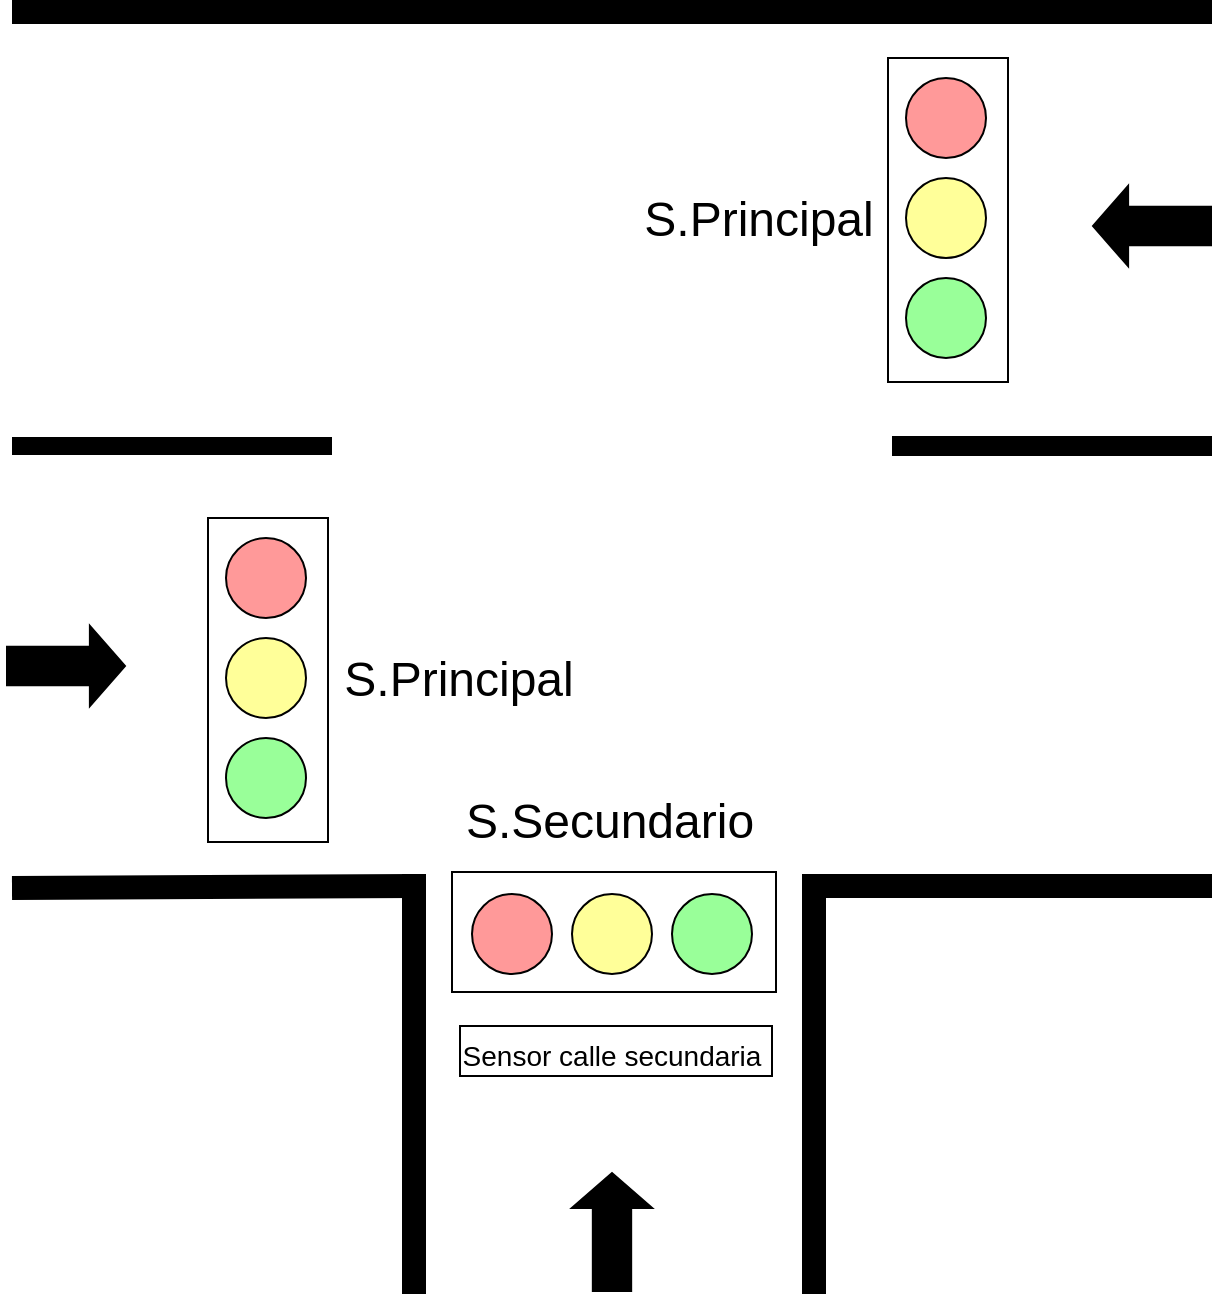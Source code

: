 <mxfile version="24.7.8">
  <diagram name="Page-1" id="KiQNG-5v_GEv6hN5VsIU">
    <mxGraphModel dx="1420" dy="824" grid="1" gridSize="10" guides="1" tooltips="1" connect="1" arrows="1" fold="1" page="1" pageScale="1" pageWidth="827" pageHeight="1169" math="0" shadow="0">
      <root>
        <mxCell id="0" />
        <mxCell id="1" parent="0" />
        <mxCell id="ipIM1DIU9-tNFwy6F7MK-1" value="" style="endArrow=none;html=1;rounded=0;strokeWidth=12;" parent="1" edge="1">
          <mxGeometry width="50" height="50" relative="1" as="geometry">
            <mxPoint x="120" y="243" as="sourcePoint" />
            <mxPoint x="720" y="243" as="targetPoint" />
          </mxGeometry>
        </mxCell>
        <mxCell id="ipIM1DIU9-tNFwy6F7MK-3" value="" style="endArrow=none;html=1;rounded=0;strokeWidth=12;" parent="1" edge="1">
          <mxGeometry width="50" height="50" relative="1" as="geometry">
            <mxPoint x="120" y="681" as="sourcePoint" />
            <mxPoint x="322" y="680" as="targetPoint" />
          </mxGeometry>
        </mxCell>
        <mxCell id="ipIM1DIU9-tNFwy6F7MK-4" value="" style="endArrow=none;html=1;rounded=0;strokeWidth=12;" parent="1" edge="1">
          <mxGeometry width="50" height="50" relative="1" as="geometry">
            <mxPoint x="321" y="884" as="sourcePoint" />
            <mxPoint x="321" y="674" as="targetPoint" />
          </mxGeometry>
        </mxCell>
        <mxCell id="ipIM1DIU9-tNFwy6F7MK-5" value="" style="endArrow=none;html=1;rounded=0;strokeWidth=12;" parent="1" edge="1">
          <mxGeometry width="50" height="50" relative="1" as="geometry">
            <mxPoint x="521" y="884" as="sourcePoint" />
            <mxPoint x="521" y="674" as="targetPoint" />
          </mxGeometry>
        </mxCell>
        <mxCell id="ipIM1DIU9-tNFwy6F7MK-6" value="" style="endArrow=none;html=1;rounded=0;strokeWidth=12;" parent="1" edge="1">
          <mxGeometry width="50" height="50" relative="1" as="geometry">
            <mxPoint x="521" y="680" as="sourcePoint" />
            <mxPoint x="720" y="680" as="targetPoint" />
          </mxGeometry>
        </mxCell>
        <mxCell id="ipIM1DIU9-tNFwy6F7MK-33" value="" style="group;fillColor=#99FF99;" parent="1" vertex="1" connectable="0">
          <mxGeometry x="340" y="673" width="162" height="60" as="geometry" />
        </mxCell>
        <mxCell id="ipIM1DIU9-tNFwy6F7MK-34" value="" style="rounded=0;whiteSpace=wrap;html=1;" parent="ipIM1DIU9-tNFwy6F7MK-33" vertex="1">
          <mxGeometry width="162" height="60" as="geometry" />
        </mxCell>
        <mxCell id="ipIM1DIU9-tNFwy6F7MK-35" value="" style="ellipse;whiteSpace=wrap;html=1;aspect=fixed;fillColor=#FFFF99;" parent="ipIM1DIU9-tNFwy6F7MK-33" vertex="1">
          <mxGeometry x="60" y="11" width="40" height="40" as="geometry" />
        </mxCell>
        <mxCell id="ipIM1DIU9-tNFwy6F7MK-36" value="" style="ellipse;whiteSpace=wrap;html=1;aspect=fixed;fillColor=#99FF99;" parent="ipIM1DIU9-tNFwy6F7MK-33" vertex="1">
          <mxGeometry x="110" y="11" width="40" height="40" as="geometry" />
        </mxCell>
        <mxCell id="ipIM1DIU9-tNFwy6F7MK-37" value="" style="ellipse;whiteSpace=wrap;html=1;aspect=fixed;fillColor=#FF9999;" parent="ipIM1DIU9-tNFwy6F7MK-33" vertex="1">
          <mxGeometry x="10" y="11" width="40" height="40" as="geometry" />
        </mxCell>
        <mxCell id="ipIM1DIU9-tNFwy6F7MK-38" value="" style="group;rotation=90;" parent="1" vertex="1" connectable="0">
          <mxGeometry x="167" y="547" width="162" height="60" as="geometry" />
        </mxCell>
        <mxCell id="ipIM1DIU9-tNFwy6F7MK-32" value="" style="group;fillColor=#99FF99;container=0;rotation=90;" parent="ipIM1DIU9-tNFwy6F7MK-38" vertex="1" connectable="0">
          <mxGeometry width="162" height="60" as="geometry" />
        </mxCell>
        <mxCell id="ipIM1DIU9-tNFwy6F7MK-28" value="" style="rounded=0;whiteSpace=wrap;html=1;container=0;rotation=90;" parent="ipIM1DIU9-tNFwy6F7MK-38" vertex="1">
          <mxGeometry width="162" height="60" as="geometry" />
        </mxCell>
        <mxCell id="ipIM1DIU9-tNFwy6F7MK-29" value="" style="ellipse;whiteSpace=wrap;html=1;aspect=fixed;fillColor=#FFFF99;container=0;rotation=90;" parent="ipIM1DIU9-tNFwy6F7MK-38" vertex="1">
          <mxGeometry x="60" y="9" width="40" height="40" as="geometry" />
        </mxCell>
        <mxCell id="ipIM1DIU9-tNFwy6F7MK-30" value="" style="ellipse;whiteSpace=wrap;html=1;aspect=fixed;fillColor=#99FF99;container=0;rotation=90;" parent="ipIM1DIU9-tNFwy6F7MK-38" vertex="1">
          <mxGeometry x="60" y="59" width="40" height="40" as="geometry" />
        </mxCell>
        <mxCell id="ipIM1DIU9-tNFwy6F7MK-31" value="" style="ellipse;whiteSpace=wrap;html=1;aspect=fixed;fillColor=#FF9999;container=0;rotation=90;" parent="ipIM1DIU9-tNFwy6F7MK-38" vertex="1">
          <mxGeometry x="60" y="-41" width="40" height="40" as="geometry" />
        </mxCell>
        <mxCell id="ipIM1DIU9-tNFwy6F7MK-40" value="" style="group;rotation=90;" parent="1" vertex="1" connectable="0">
          <mxGeometry x="507" y="317" width="162" height="60" as="geometry" />
        </mxCell>
        <mxCell id="ipIM1DIU9-tNFwy6F7MK-41" value="" style="group;fillColor=#99FF99;container=0;rotation=90;" parent="ipIM1DIU9-tNFwy6F7MK-40" vertex="1" connectable="0">
          <mxGeometry width="162" height="60" as="geometry" />
        </mxCell>
        <mxCell id="ipIM1DIU9-tNFwy6F7MK-42" value="" style="rounded=0;whiteSpace=wrap;html=1;container=0;rotation=90;" parent="ipIM1DIU9-tNFwy6F7MK-40" vertex="1">
          <mxGeometry width="162" height="60" as="geometry" />
        </mxCell>
        <mxCell id="ipIM1DIU9-tNFwy6F7MK-43" value="" style="ellipse;whiteSpace=wrap;html=1;aspect=fixed;fillColor=#FFFF99;container=0;rotation=90;" parent="ipIM1DIU9-tNFwy6F7MK-40" vertex="1">
          <mxGeometry x="60" y="9" width="40" height="40" as="geometry" />
        </mxCell>
        <mxCell id="ipIM1DIU9-tNFwy6F7MK-44" value="" style="ellipse;whiteSpace=wrap;html=1;aspect=fixed;fillColor=#99FF99;container=0;rotation=90;" parent="ipIM1DIU9-tNFwy6F7MK-40" vertex="1">
          <mxGeometry x="60" y="59" width="40" height="40" as="geometry" />
        </mxCell>
        <mxCell id="ipIM1DIU9-tNFwy6F7MK-45" value="" style="ellipse;whiteSpace=wrap;html=1;aspect=fixed;fillColor=#FF9999;container=0;rotation=90;" parent="ipIM1DIU9-tNFwy6F7MK-40" vertex="1">
          <mxGeometry x="60" y="-41" width="40" height="40" as="geometry" />
        </mxCell>
        <mxCell id="ipIM1DIU9-tNFwy6F7MK-46" value="" style="endArrow=none;html=1;rounded=0;strokeWidth=9;" parent="1" edge="1">
          <mxGeometry width="50" height="50" relative="1" as="geometry">
            <mxPoint x="120" y="460" as="sourcePoint" />
            <mxPoint x="280" y="460" as="targetPoint" />
          </mxGeometry>
        </mxCell>
        <mxCell id="ipIM1DIU9-tNFwy6F7MK-47" value="" style="endArrow=none;html=1;rounded=0;strokeWidth=10;" parent="1" edge="1">
          <mxGeometry width="50" height="50" relative="1" as="geometry">
            <mxPoint x="560" y="460" as="sourcePoint" />
            <mxPoint x="720" y="460" as="targetPoint" />
          </mxGeometry>
        </mxCell>
        <mxCell id="ipIM1DIU9-tNFwy6F7MK-49" value="" style="shape=flexArrow;endArrow=classic;html=1;rounded=0;width=19.167;endSize=5.519;fillColor=#000000;" parent="1" edge="1">
          <mxGeometry width="50" height="50" relative="1" as="geometry">
            <mxPoint x="420" y="883" as="sourcePoint" />
            <mxPoint x="420" y="823" as="targetPoint" />
          </mxGeometry>
        </mxCell>
        <mxCell id="ipIM1DIU9-tNFwy6F7MK-50" value="" style="shape=flexArrow;endArrow=classic;html=1;rounded=0;width=19.167;endSize=5.519;fillColor=#000000;" parent="1" edge="1">
          <mxGeometry width="50" height="50" relative="1" as="geometry">
            <mxPoint x="117" y="570" as="sourcePoint" />
            <mxPoint x="177" y="570" as="targetPoint" />
          </mxGeometry>
        </mxCell>
        <mxCell id="ipIM1DIU9-tNFwy6F7MK-51" value="" style="shape=flexArrow;endArrow=classic;html=1;rounded=0;width=19.167;endSize=5.519;fillColor=#000000;" parent="1" edge="1">
          <mxGeometry width="50" height="50" relative="1" as="geometry">
            <mxPoint x="720" y="350" as="sourcePoint" />
            <mxPoint x="660" y="350" as="targetPoint" />
          </mxGeometry>
        </mxCell>
        <mxCell id="ipIM1DIU9-tNFwy6F7MK-52" value="&lt;font style=&quot;font-size: 24px;&quot;&gt;S.Principal&lt;/font&gt;" style="text;html=1;align=center;verticalAlign=middle;whiteSpace=wrap;rounded=0;" parent="1" vertex="1">
          <mxGeometry x="287" y="562" width="113" height="30" as="geometry" />
        </mxCell>
        <mxCell id="ipIM1DIU9-tNFwy6F7MK-54" value="&lt;font style=&quot;font-size: 24px;&quot;&gt;S.Secundario&lt;/font&gt;" style="text;html=1;align=center;verticalAlign=middle;whiteSpace=wrap;rounded=0;" parent="1" vertex="1">
          <mxGeometry x="389" y="633" width="60" height="30" as="geometry" />
        </mxCell>
        <mxCell id="ipIM1DIU9-tNFwy6F7MK-55" value="&lt;font style=&quot;font-size: 24px;&quot;&gt;S.Principal&lt;/font&gt;" style="text;html=1;align=center;verticalAlign=middle;whiteSpace=wrap;rounded=0;" parent="1" vertex="1">
          <mxGeometry x="437" y="332" width="113" height="30" as="geometry" />
        </mxCell>
        <mxCell id="ntR8DX2gExFmJv6KN81X-1" value="" style="rounded=0;whiteSpace=wrap;html=1;" vertex="1" parent="1">
          <mxGeometry x="344" y="750" width="156" height="25" as="geometry" />
        </mxCell>
        <mxCell id="ntR8DX2gExFmJv6KN81X-4" value="&lt;font style=&quot;font-size: 14px;&quot;&gt;Sensor calle secundaria&lt;/font&gt;" style="text;html=1;align=center;verticalAlign=middle;whiteSpace=wrap;rounded=0;" vertex="1" parent="1">
          <mxGeometry x="340" y="750" width="160" height="30" as="geometry" />
        </mxCell>
      </root>
    </mxGraphModel>
  </diagram>
</mxfile>

